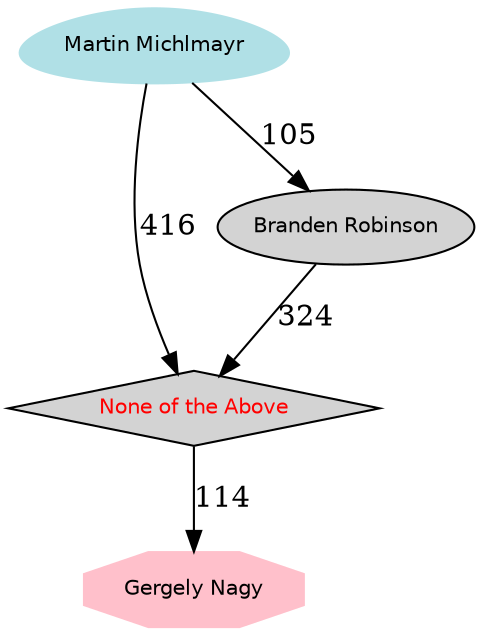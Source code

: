 digraph Results {
  "Gergely Nagy" [ style="filled" , color="pink", shape=octagon, fontname="Helvetica", fontsize=10  ];
  "None of the Above" -> "Gergely Nagy" [ weight=5, label="114" ];
  "Branden Robinson" [ style="filled" , fontname="Helvetica", fontsize=10  ];
  "Branden Robinson"  -> "None of the Above" [ weight=3, label="324" ];
  "Martin Michlmayr" [ style="filled" , color="powderblue", shape=egg, fontcolor="Navy Blue", fontname="Helvetica", fontsize=10  ];
  "Martin Michlmayr"  -> "None of the Above" [ weight=3, label="416" ];
  "Martin Michlmayr"  -> "Branden Robinson" [ weight=3, label="105" ];
  "None of the Above" [ style="filled" , shape=diamond, fontcolor="Red", fontname="Helvetica", fontsize=10  ];
}
